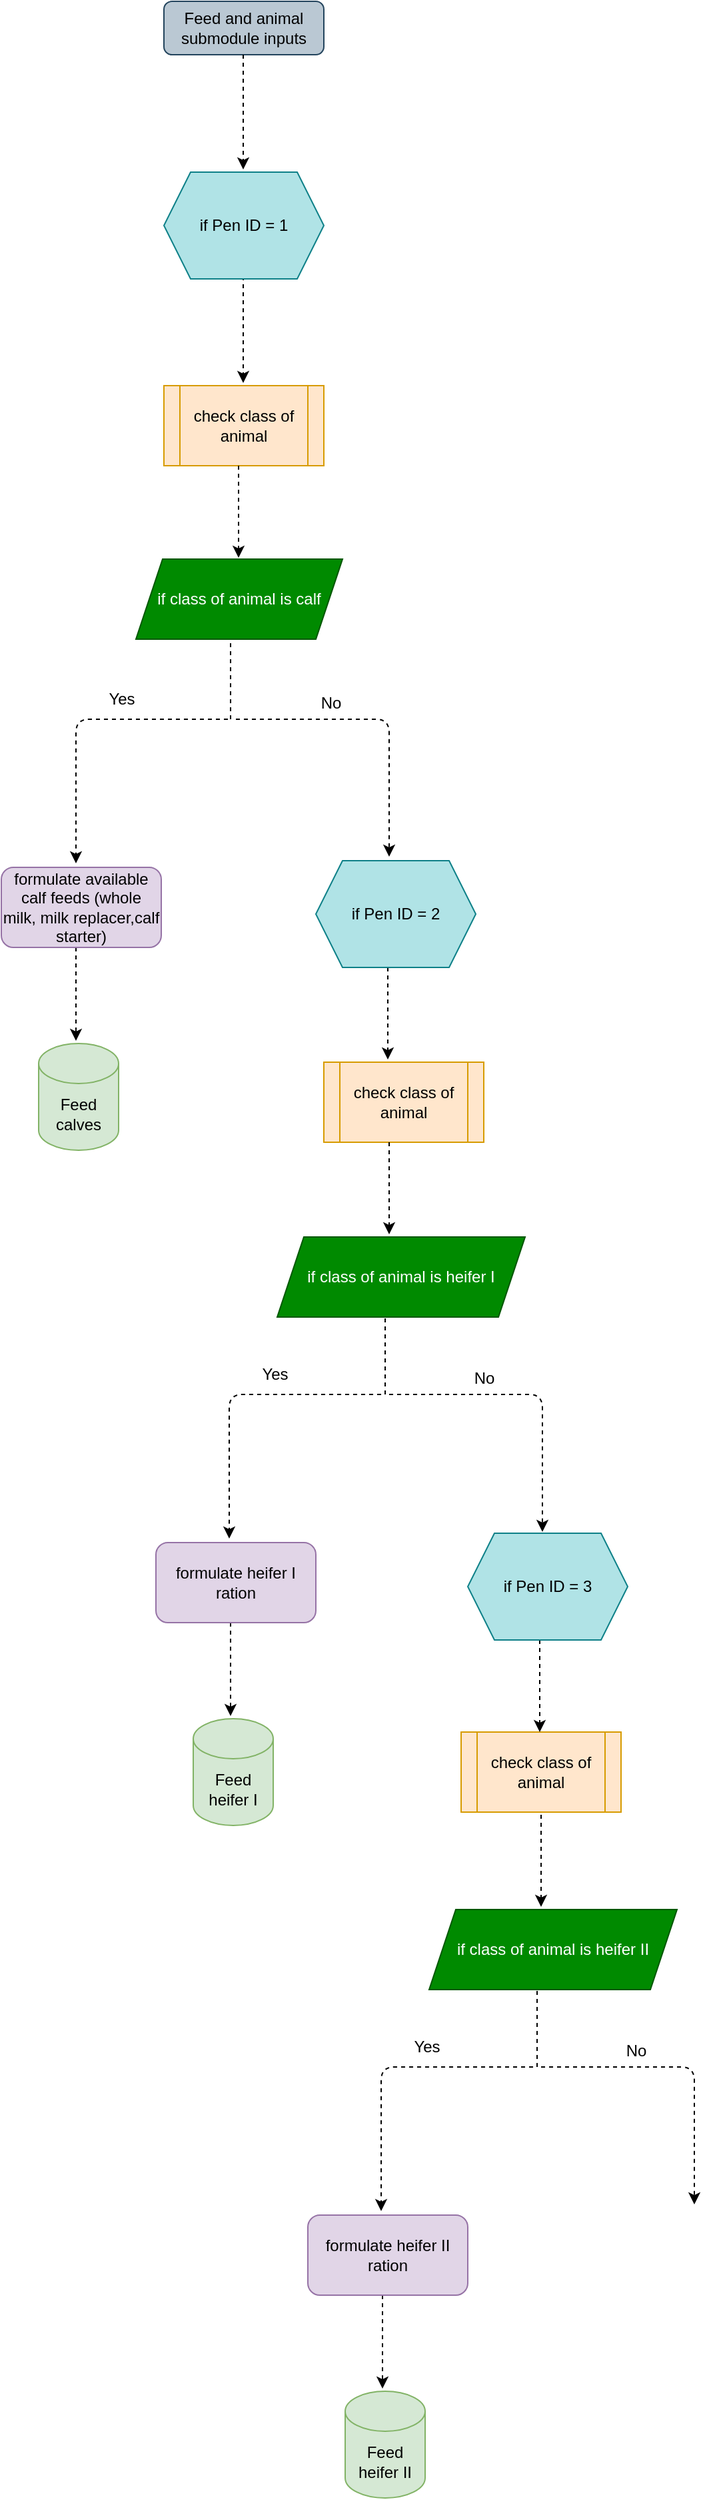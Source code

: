 <mxfile version="14.8.0" type="github">
  <diagram id="C5RBs43oDa-KdzZeNtuy" name="Page-1">
    <mxGraphModel dx="1422" dy="791" grid="0" gridSize="10" guides="1" tooltips="1" connect="1" arrows="1" fold="1" page="1" pageScale="1" pageWidth="3300" pageHeight="4681" math="0" shadow="0">
      <root>
        <mxCell id="WIyWlLk6GJQsqaUBKTNV-0" />
        <mxCell id="WIyWlLk6GJQsqaUBKTNV-1" parent="WIyWlLk6GJQsqaUBKTNV-0" />
        <mxCell id="WIyWlLk6GJQsqaUBKTNV-3" value="Feed and animal submodule inputs" style="rounded=1;whiteSpace=wrap;html=1;fontSize=12;glass=0;strokeWidth=1;shadow=0;fillColor=#bac8d3;strokeColor=#23445d;" parent="WIyWlLk6GJQsqaUBKTNV-1" vertex="1">
          <mxGeometry x="677" y="92" width="120" height="40" as="geometry" />
        </mxCell>
        <mxCell id="WIyWlLk6GJQsqaUBKTNV-4" value="Yes" style="rounded=0;html=1;jettySize=auto;orthogonalLoop=1;fontSize=11;endArrow=block;endFill=0;endSize=8;strokeWidth=1;shadow=0;labelBackgroundColor=none;edgeStyle=orthogonalEdgeStyle;" parent="WIyWlLk6GJQsqaUBKTNV-1" target="WIyWlLk6GJQsqaUBKTNV-10" edge="1">
          <mxGeometry y="20" relative="1" as="geometry">
            <mxPoint as="offset" />
            <mxPoint x="220" y="250" as="sourcePoint" />
          </mxGeometry>
        </mxCell>
        <mxCell id="WIyWlLk6GJQsqaUBKTNV-8" value="No" style="rounded=0;html=1;jettySize=auto;orthogonalLoop=1;fontSize=11;endArrow=block;endFill=0;endSize=8;strokeWidth=1;shadow=0;labelBackgroundColor=none;edgeStyle=orthogonalEdgeStyle;" parent="WIyWlLk6GJQsqaUBKTNV-1" target="WIyWlLk6GJQsqaUBKTNV-11" edge="1">
          <mxGeometry x="0.333" y="20" relative="1" as="geometry">
            <mxPoint as="offset" />
            <mxPoint x="220" y="370" as="sourcePoint" />
          </mxGeometry>
        </mxCell>
        <mxCell id="un4VEEMgw5aZnZ7E-Z5A-0" value="" style="endArrow=classic;html=1;dashed=1;" edge="1" parent="WIyWlLk6GJQsqaUBKTNV-1">
          <mxGeometry width="50" height="50" relative="1" as="geometry">
            <mxPoint x="736.5" y="132" as="sourcePoint" />
            <mxPoint x="736.5" y="218" as="targetPoint" />
          </mxGeometry>
        </mxCell>
        <mxCell id="un4VEEMgw5aZnZ7E-Z5A-2" value="" style="endArrow=classic;html=1;dashed=1;" edge="1" parent="WIyWlLk6GJQsqaUBKTNV-1">
          <mxGeometry width="50" height="50" relative="1" as="geometry">
            <mxPoint x="736.5" y="292" as="sourcePoint" />
            <mxPoint x="736.5" y="378" as="targetPoint" />
          </mxGeometry>
        </mxCell>
        <mxCell id="un4VEEMgw5aZnZ7E-Z5A-4" value="if Pen ID = 1" style="shape=hexagon;perimeter=hexagonPerimeter2;whiteSpace=wrap;html=1;fixedSize=1;fillColor=#b0e3e6;strokeColor=#0e8088;" vertex="1" parent="WIyWlLk6GJQsqaUBKTNV-1">
          <mxGeometry x="677" y="220" width="120" height="80" as="geometry" />
        </mxCell>
        <mxCell id="un4VEEMgw5aZnZ7E-Z5A-5" value="check class of animal" style="shape=process;whiteSpace=wrap;html=1;backgroundOutline=1;fillColor=#ffe6cc;strokeColor=#d79b00;" vertex="1" parent="WIyWlLk6GJQsqaUBKTNV-1">
          <mxGeometry x="677" y="380" width="120" height="60" as="geometry" />
        </mxCell>
        <mxCell id="un4VEEMgw5aZnZ7E-Z5A-7" value="" style="endArrow=classic;html=1;dashed=1;" edge="1" parent="WIyWlLk6GJQsqaUBKTNV-1">
          <mxGeometry width="50" height="50" relative="1" as="geometry">
            <mxPoint x="725" y="630" as="sourcePoint" />
            <mxPoint x="611" y="738" as="targetPoint" />
            <Array as="points">
              <mxPoint x="611" y="630" />
            </Array>
          </mxGeometry>
        </mxCell>
        <mxCell id="un4VEEMgw5aZnZ7E-Z5A-9" value="" style="endArrow=classic;html=1;dashed=1;" edge="1" parent="WIyWlLk6GJQsqaUBKTNV-1">
          <mxGeometry width="50" height="50" relative="1" as="geometry">
            <mxPoint x="731" y="630" as="sourcePoint" />
            <mxPoint x="846" y="733" as="targetPoint" />
            <Array as="points">
              <mxPoint x="846" y="630" />
            </Array>
          </mxGeometry>
        </mxCell>
        <mxCell id="un4VEEMgw5aZnZ7E-Z5A-10" value="" style="endArrow=classic;html=1;dashed=1;" edge="1" parent="WIyWlLk6GJQsqaUBKTNV-1">
          <mxGeometry width="50" height="50" relative="1" as="geometry">
            <mxPoint x="733" y="440" as="sourcePoint" />
            <mxPoint x="733" y="509" as="targetPoint" />
          </mxGeometry>
        </mxCell>
        <mxCell id="un4VEEMgw5aZnZ7E-Z5A-11" value="if class of animal is calf" style="shape=parallelogram;perimeter=parallelogramPerimeter;whiteSpace=wrap;html=1;fixedSize=1;fillColor=#008a00;strokeColor=#005700;fontColor=#ffffff;" vertex="1" parent="WIyWlLk6GJQsqaUBKTNV-1">
          <mxGeometry x="656" y="510" width="155" height="60" as="geometry" />
        </mxCell>
        <mxCell id="un4VEEMgw5aZnZ7E-Z5A-12" value="" style="endArrow=none;html=1;dashed=1;" edge="1" parent="WIyWlLk6GJQsqaUBKTNV-1">
          <mxGeometry width="50" height="50" relative="1" as="geometry">
            <mxPoint x="727" y="630" as="sourcePoint" />
            <mxPoint x="727" y="572" as="targetPoint" />
          </mxGeometry>
        </mxCell>
        <mxCell id="un4VEEMgw5aZnZ7E-Z5A-13" value="Yes" style="text;html=1;align=center;verticalAlign=middle;resizable=0;points=[];autosize=1;strokeColor=none;" vertex="1" parent="WIyWlLk6GJQsqaUBKTNV-1">
          <mxGeometry x="630" y="606" width="30" height="18" as="geometry" />
        </mxCell>
        <mxCell id="un4VEEMgw5aZnZ7E-Z5A-14" value="No" style="text;html=1;align=center;verticalAlign=middle;resizable=0;points=[];autosize=1;strokeColor=none;" vertex="1" parent="WIyWlLk6GJQsqaUBKTNV-1">
          <mxGeometry x="789" y="609" width="26" height="18" as="geometry" />
        </mxCell>
        <mxCell id="un4VEEMgw5aZnZ7E-Z5A-15" value="Feed calves" style="shape=cylinder3;whiteSpace=wrap;html=1;boundedLbl=1;backgroundOutline=1;size=15;fillColor=#d5e8d4;strokeColor=#82b366;" vertex="1" parent="WIyWlLk6GJQsqaUBKTNV-1">
          <mxGeometry x="583" y="873" width="60" height="80" as="geometry" />
        </mxCell>
        <mxCell id="un4VEEMgw5aZnZ7E-Z5A-16" value="" style="endArrow=classic;html=1;dashed=1;" edge="1" parent="WIyWlLk6GJQsqaUBKTNV-1">
          <mxGeometry width="50" height="50" relative="1" as="geometry">
            <mxPoint x="611" y="801" as="sourcePoint" />
            <mxPoint x="611" y="871" as="targetPoint" />
          </mxGeometry>
        </mxCell>
        <mxCell id="un4VEEMgw5aZnZ7E-Z5A-17" value="formulate available calf feeds (whole milk, milk replacer,calf starter)" style="rounded=1;whiteSpace=wrap;html=1;glass=0;fillColor=#e1d5e7;strokeColor=#9673a6;" vertex="1" parent="WIyWlLk6GJQsqaUBKTNV-1">
          <mxGeometry x="555" y="741" width="120" height="60" as="geometry" />
        </mxCell>
        <mxCell id="un4VEEMgw5aZnZ7E-Z5A-18" value="check class of animal" style="shape=process;whiteSpace=wrap;html=1;backgroundOutline=1;fillColor=#ffe6cc;strokeColor=#d79b00;" vertex="1" parent="WIyWlLk6GJQsqaUBKTNV-1">
          <mxGeometry x="797" y="887" width="120" height="60" as="geometry" />
        </mxCell>
        <mxCell id="un4VEEMgw5aZnZ7E-Z5A-19" value="" style="endArrow=classic;html=1;dashed=1;" edge="1" parent="WIyWlLk6GJQsqaUBKTNV-1">
          <mxGeometry width="50" height="50" relative="1" as="geometry">
            <mxPoint x="845" y="816" as="sourcePoint" />
            <mxPoint x="845" y="885" as="targetPoint" />
          </mxGeometry>
        </mxCell>
        <mxCell id="un4VEEMgw5aZnZ7E-Z5A-20" value="if class of animal is heifer I" style="shape=parallelogram;perimeter=parallelogramPerimeter;whiteSpace=wrap;html=1;fixedSize=1;fillColor=#008a00;strokeColor=#005700;fontColor=#ffffff;" vertex="1" parent="WIyWlLk6GJQsqaUBKTNV-1">
          <mxGeometry x="762" y="1018" width="186" height="60" as="geometry" />
        </mxCell>
        <mxCell id="un4VEEMgw5aZnZ7E-Z5A-21" value="if Pen ID = 2" style="shape=hexagon;perimeter=hexagonPerimeter2;whiteSpace=wrap;html=1;fixedSize=1;fillColor=#b0e3e6;strokeColor=#0e8088;" vertex="1" parent="WIyWlLk6GJQsqaUBKTNV-1">
          <mxGeometry x="791" y="736" width="120" height="80" as="geometry" />
        </mxCell>
        <mxCell id="un4VEEMgw5aZnZ7E-Z5A-22" value="" style="endArrow=classic;html=1;dashed=1;" edge="1" parent="WIyWlLk6GJQsqaUBKTNV-1">
          <mxGeometry width="50" height="50" relative="1" as="geometry">
            <mxPoint x="846" y="947" as="sourcePoint" />
            <mxPoint x="846" y="1016" as="targetPoint" />
          </mxGeometry>
        </mxCell>
        <mxCell id="un4VEEMgw5aZnZ7E-Z5A-23" value="" style="endArrow=none;html=1;dashed=1;" edge="1" parent="WIyWlLk6GJQsqaUBKTNV-1">
          <mxGeometry width="50" height="50" relative="1" as="geometry">
            <mxPoint x="843" y="1136" as="sourcePoint" />
            <mxPoint x="843" y="1078" as="targetPoint" />
          </mxGeometry>
        </mxCell>
        <mxCell id="un4VEEMgw5aZnZ7E-Z5A-24" value="" style="endArrow=classic;html=1;dashed=1;" edge="1" parent="WIyWlLk6GJQsqaUBKTNV-1">
          <mxGeometry width="50" height="50" relative="1" as="geometry">
            <mxPoint x="840" y="1136" as="sourcePoint" />
            <mxPoint x="726" y="1244" as="targetPoint" />
            <Array as="points">
              <mxPoint x="726" y="1136" />
            </Array>
          </mxGeometry>
        </mxCell>
        <mxCell id="un4VEEMgw5aZnZ7E-Z5A-25" value="" style="endArrow=classic;html=1;dashed=1;" edge="1" parent="WIyWlLk6GJQsqaUBKTNV-1">
          <mxGeometry width="50" height="50" relative="1" as="geometry">
            <mxPoint x="846" y="1136" as="sourcePoint" />
            <mxPoint x="961" y="1239" as="targetPoint" />
            <Array as="points">
              <mxPoint x="961" y="1136" />
            </Array>
          </mxGeometry>
        </mxCell>
        <mxCell id="un4VEEMgw5aZnZ7E-Z5A-26" value="Yes" style="text;html=1;align=center;verticalAlign=middle;resizable=0;points=[];autosize=1;strokeColor=none;" vertex="1" parent="WIyWlLk6GJQsqaUBKTNV-1">
          <mxGeometry x="745" y="1112" width="30" height="18" as="geometry" />
        </mxCell>
        <mxCell id="un4VEEMgw5aZnZ7E-Z5A-27" value="No" style="text;html=1;align=center;verticalAlign=middle;resizable=0;points=[];autosize=1;strokeColor=none;" vertex="1" parent="WIyWlLk6GJQsqaUBKTNV-1">
          <mxGeometry x="904" y="1115" width="26" height="18" as="geometry" />
        </mxCell>
        <mxCell id="un4VEEMgw5aZnZ7E-Z5A-28" value="Feed heifer I" style="shape=cylinder3;whiteSpace=wrap;html=1;boundedLbl=1;backgroundOutline=1;size=15;fillColor=#d5e8d4;strokeColor=#82b366;" vertex="1" parent="WIyWlLk6GJQsqaUBKTNV-1">
          <mxGeometry x="699" y="1379" width="60" height="80" as="geometry" />
        </mxCell>
        <mxCell id="un4VEEMgw5aZnZ7E-Z5A-29" value="" style="endArrow=classic;html=1;dashed=1;" edge="1" parent="WIyWlLk6GJQsqaUBKTNV-1">
          <mxGeometry width="50" height="50" relative="1" as="geometry">
            <mxPoint x="727" y="1307" as="sourcePoint" />
            <mxPoint x="727" y="1377" as="targetPoint" />
          </mxGeometry>
        </mxCell>
        <mxCell id="un4VEEMgw5aZnZ7E-Z5A-30" value="formulate heifer I ration" style="rounded=1;whiteSpace=wrap;html=1;glass=0;fillColor=#e1d5e7;strokeColor=#9673a6;" vertex="1" parent="WIyWlLk6GJQsqaUBKTNV-1">
          <mxGeometry x="671" y="1247" width="120" height="60" as="geometry" />
        </mxCell>
        <mxCell id="un4VEEMgw5aZnZ7E-Z5A-31" value="check class of animal" style="shape=process;whiteSpace=wrap;html=1;backgroundOutline=1;fillColor=#ffe6cc;strokeColor=#d79b00;" vertex="1" parent="WIyWlLk6GJQsqaUBKTNV-1">
          <mxGeometry x="900" y="1389" width="120" height="60" as="geometry" />
        </mxCell>
        <mxCell id="un4VEEMgw5aZnZ7E-Z5A-32" value="" style="endArrow=classic;html=1;dashed=1;" edge="1" parent="WIyWlLk6GJQsqaUBKTNV-1">
          <mxGeometry width="50" height="50" relative="1" as="geometry">
            <mxPoint x="959" y="1320" as="sourcePoint" />
            <mxPoint x="959" y="1389" as="targetPoint" />
          </mxGeometry>
        </mxCell>
        <mxCell id="un4VEEMgw5aZnZ7E-Z5A-33" value="if class of animal is heifer II" style="shape=parallelogram;perimeter=parallelogramPerimeter;whiteSpace=wrap;html=1;fixedSize=1;fillColor=#008a00;strokeColor=#005700;fontColor=#ffffff;" vertex="1" parent="WIyWlLk6GJQsqaUBKTNV-1">
          <mxGeometry x="876" y="1522" width="186" height="60" as="geometry" />
        </mxCell>
        <mxCell id="un4VEEMgw5aZnZ7E-Z5A-34" value="if Pen ID = 3" style="shape=hexagon;perimeter=hexagonPerimeter2;whiteSpace=wrap;html=1;fixedSize=1;fillColor=#b0e3e6;strokeColor=#0e8088;" vertex="1" parent="WIyWlLk6GJQsqaUBKTNV-1">
          <mxGeometry x="905" y="1240" width="120" height="80" as="geometry" />
        </mxCell>
        <mxCell id="un4VEEMgw5aZnZ7E-Z5A-35" value="" style="endArrow=classic;html=1;dashed=1;" edge="1" parent="WIyWlLk6GJQsqaUBKTNV-1">
          <mxGeometry width="50" height="50" relative="1" as="geometry">
            <mxPoint x="960" y="1451" as="sourcePoint" />
            <mxPoint x="960" y="1520" as="targetPoint" />
          </mxGeometry>
        </mxCell>
        <mxCell id="un4VEEMgw5aZnZ7E-Z5A-36" value="" style="endArrow=none;html=1;dashed=1;" edge="1" parent="WIyWlLk6GJQsqaUBKTNV-1">
          <mxGeometry width="50" height="50" relative="1" as="geometry">
            <mxPoint x="957" y="1640" as="sourcePoint" />
            <mxPoint x="957" y="1582" as="targetPoint" />
          </mxGeometry>
        </mxCell>
        <mxCell id="un4VEEMgw5aZnZ7E-Z5A-37" value="" style="endArrow=classic;html=1;dashed=1;" edge="1" parent="WIyWlLk6GJQsqaUBKTNV-1">
          <mxGeometry width="50" height="50" relative="1" as="geometry">
            <mxPoint x="954" y="1640" as="sourcePoint" />
            <mxPoint x="840" y="1748" as="targetPoint" />
            <Array as="points">
              <mxPoint x="840" y="1640" />
            </Array>
          </mxGeometry>
        </mxCell>
        <mxCell id="un4VEEMgw5aZnZ7E-Z5A-38" value="" style="endArrow=classic;html=1;dashed=1;" edge="1" parent="WIyWlLk6GJQsqaUBKTNV-1">
          <mxGeometry width="50" height="50" relative="1" as="geometry">
            <mxPoint x="960" y="1640" as="sourcePoint" />
            <mxPoint x="1075" y="1743" as="targetPoint" />
            <Array as="points">
              <mxPoint x="1075" y="1640" />
            </Array>
          </mxGeometry>
        </mxCell>
        <mxCell id="un4VEEMgw5aZnZ7E-Z5A-39" value="Yes" style="text;html=1;align=center;verticalAlign=middle;resizable=0;points=[];autosize=1;strokeColor=none;" vertex="1" parent="WIyWlLk6GJQsqaUBKTNV-1">
          <mxGeometry x="859" y="1616" width="30" height="18" as="geometry" />
        </mxCell>
        <mxCell id="un4VEEMgw5aZnZ7E-Z5A-40" value="No" style="text;html=1;align=center;verticalAlign=middle;resizable=0;points=[];autosize=1;strokeColor=none;" vertex="1" parent="WIyWlLk6GJQsqaUBKTNV-1">
          <mxGeometry x="1018" y="1619" width="26" height="18" as="geometry" />
        </mxCell>
        <mxCell id="un4VEEMgw5aZnZ7E-Z5A-41" value="Feed heifer II" style="shape=cylinder3;whiteSpace=wrap;html=1;boundedLbl=1;backgroundOutline=1;size=15;fillColor=#d5e8d4;strokeColor=#82b366;" vertex="1" parent="WIyWlLk6GJQsqaUBKTNV-1">
          <mxGeometry x="813" y="1883" width="60" height="80" as="geometry" />
        </mxCell>
        <mxCell id="un4VEEMgw5aZnZ7E-Z5A-42" value="" style="endArrow=classic;html=1;dashed=1;" edge="1" parent="WIyWlLk6GJQsqaUBKTNV-1">
          <mxGeometry width="50" height="50" relative="1" as="geometry">
            <mxPoint x="841" y="1811" as="sourcePoint" />
            <mxPoint x="841" y="1881" as="targetPoint" />
          </mxGeometry>
        </mxCell>
        <mxCell id="un4VEEMgw5aZnZ7E-Z5A-43" value="formulate heifer II ration" style="rounded=1;whiteSpace=wrap;html=1;glass=0;fillColor=#e1d5e7;strokeColor=#9673a6;" vertex="1" parent="WIyWlLk6GJQsqaUBKTNV-1">
          <mxGeometry x="785" y="1751" width="120" height="60" as="geometry" />
        </mxCell>
      </root>
    </mxGraphModel>
  </diagram>
</mxfile>
